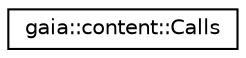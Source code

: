 digraph G
{
  edge [fontname="Helvetica",fontsize="10",labelfontname="Helvetica",labelfontsize="10"];
  node [fontname="Helvetica",fontsize="10",shape=record];
  rankdir=LR;
  Node1 [label="gaia::content::Calls",height=0.2,width=0.4,color="black", fillcolor="white", style="filled",URL="$d1/dba/classgaia_1_1content_1_1_calls.html"];
}
